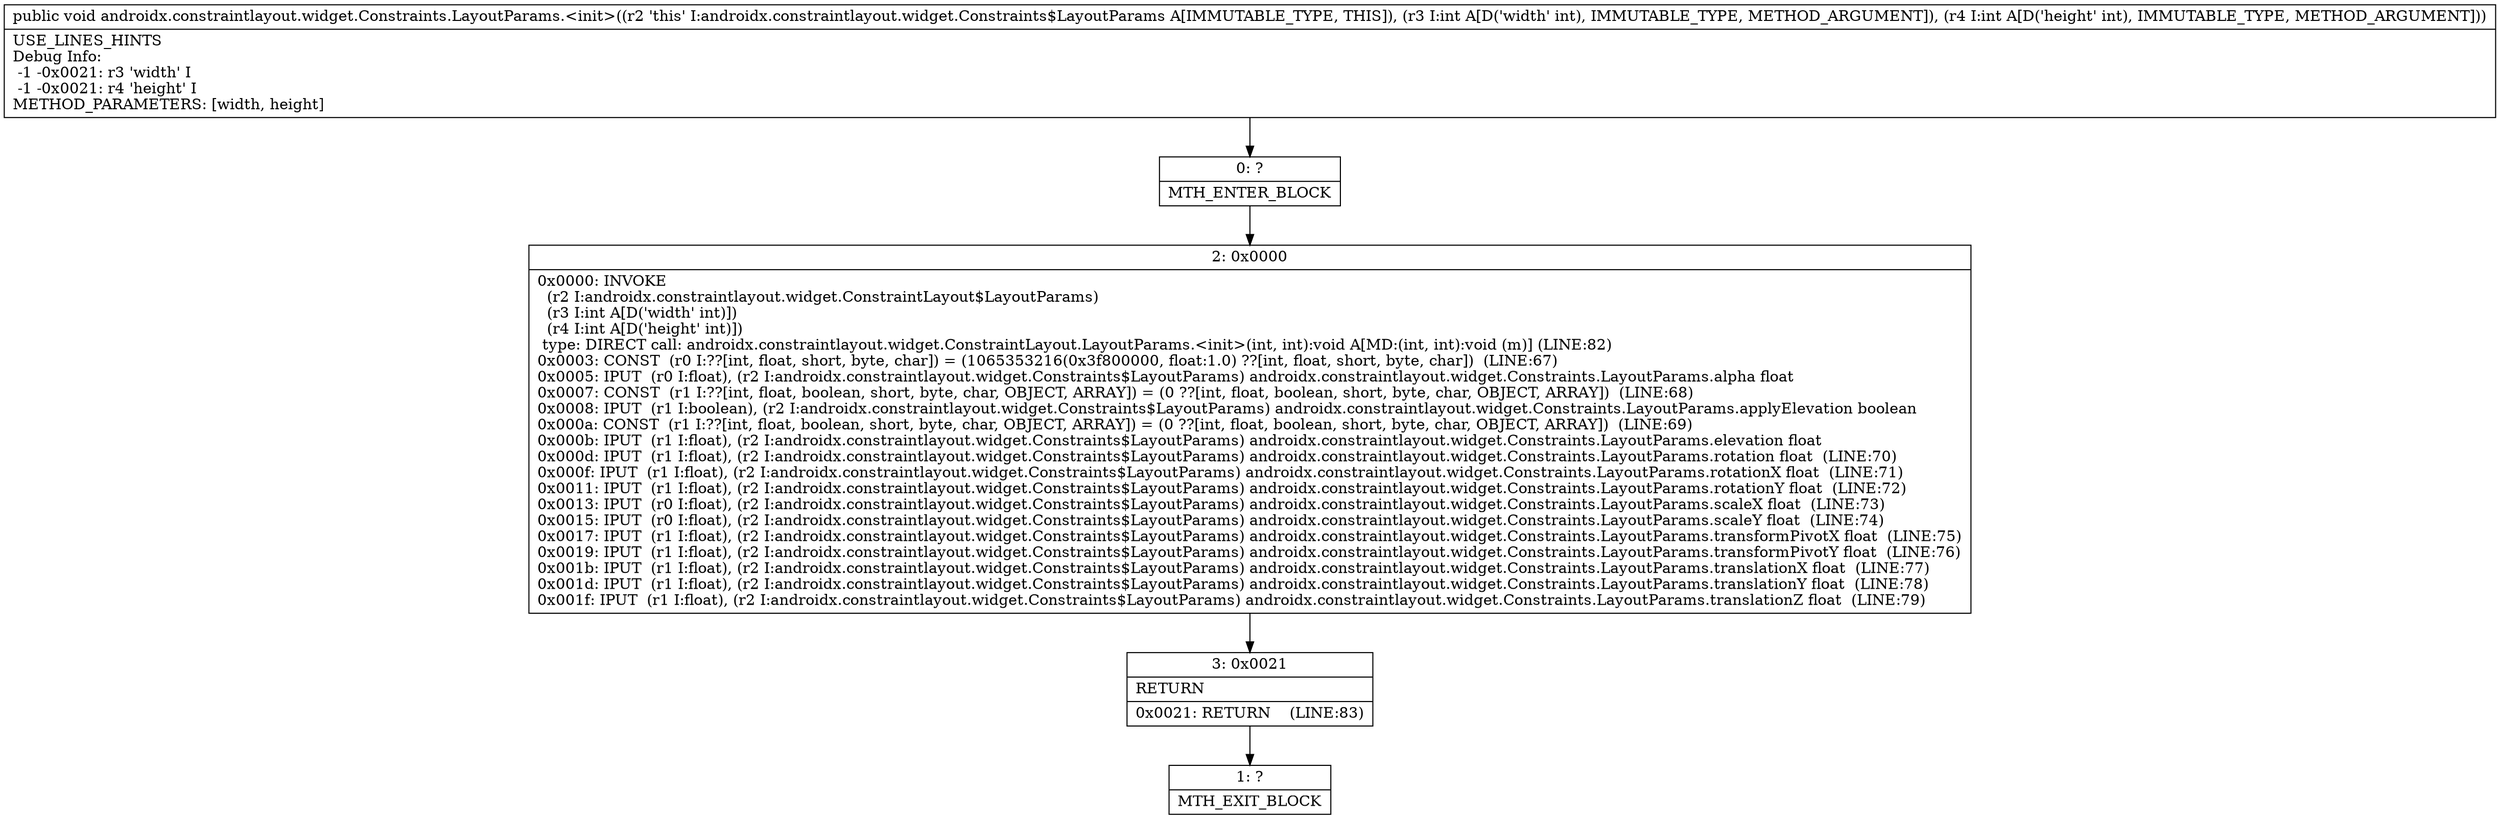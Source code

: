 digraph "CFG forandroidx.constraintlayout.widget.Constraints.LayoutParams.\<init\>(II)V" {
Node_0 [shape=record,label="{0\:\ ?|MTH_ENTER_BLOCK\l}"];
Node_2 [shape=record,label="{2\:\ 0x0000|0x0000: INVOKE  \l  (r2 I:androidx.constraintlayout.widget.ConstraintLayout$LayoutParams)\l  (r3 I:int A[D('width' int)])\l  (r4 I:int A[D('height' int)])\l type: DIRECT call: androidx.constraintlayout.widget.ConstraintLayout.LayoutParams.\<init\>(int, int):void A[MD:(int, int):void (m)] (LINE:82)\l0x0003: CONST  (r0 I:??[int, float, short, byte, char]) = (1065353216(0x3f800000, float:1.0) ??[int, float, short, byte, char])  (LINE:67)\l0x0005: IPUT  (r0 I:float), (r2 I:androidx.constraintlayout.widget.Constraints$LayoutParams) androidx.constraintlayout.widget.Constraints.LayoutParams.alpha float \l0x0007: CONST  (r1 I:??[int, float, boolean, short, byte, char, OBJECT, ARRAY]) = (0 ??[int, float, boolean, short, byte, char, OBJECT, ARRAY])  (LINE:68)\l0x0008: IPUT  (r1 I:boolean), (r2 I:androidx.constraintlayout.widget.Constraints$LayoutParams) androidx.constraintlayout.widget.Constraints.LayoutParams.applyElevation boolean \l0x000a: CONST  (r1 I:??[int, float, boolean, short, byte, char, OBJECT, ARRAY]) = (0 ??[int, float, boolean, short, byte, char, OBJECT, ARRAY])  (LINE:69)\l0x000b: IPUT  (r1 I:float), (r2 I:androidx.constraintlayout.widget.Constraints$LayoutParams) androidx.constraintlayout.widget.Constraints.LayoutParams.elevation float \l0x000d: IPUT  (r1 I:float), (r2 I:androidx.constraintlayout.widget.Constraints$LayoutParams) androidx.constraintlayout.widget.Constraints.LayoutParams.rotation float  (LINE:70)\l0x000f: IPUT  (r1 I:float), (r2 I:androidx.constraintlayout.widget.Constraints$LayoutParams) androidx.constraintlayout.widget.Constraints.LayoutParams.rotationX float  (LINE:71)\l0x0011: IPUT  (r1 I:float), (r2 I:androidx.constraintlayout.widget.Constraints$LayoutParams) androidx.constraintlayout.widget.Constraints.LayoutParams.rotationY float  (LINE:72)\l0x0013: IPUT  (r0 I:float), (r2 I:androidx.constraintlayout.widget.Constraints$LayoutParams) androidx.constraintlayout.widget.Constraints.LayoutParams.scaleX float  (LINE:73)\l0x0015: IPUT  (r0 I:float), (r2 I:androidx.constraintlayout.widget.Constraints$LayoutParams) androidx.constraintlayout.widget.Constraints.LayoutParams.scaleY float  (LINE:74)\l0x0017: IPUT  (r1 I:float), (r2 I:androidx.constraintlayout.widget.Constraints$LayoutParams) androidx.constraintlayout.widget.Constraints.LayoutParams.transformPivotX float  (LINE:75)\l0x0019: IPUT  (r1 I:float), (r2 I:androidx.constraintlayout.widget.Constraints$LayoutParams) androidx.constraintlayout.widget.Constraints.LayoutParams.transformPivotY float  (LINE:76)\l0x001b: IPUT  (r1 I:float), (r2 I:androidx.constraintlayout.widget.Constraints$LayoutParams) androidx.constraintlayout.widget.Constraints.LayoutParams.translationX float  (LINE:77)\l0x001d: IPUT  (r1 I:float), (r2 I:androidx.constraintlayout.widget.Constraints$LayoutParams) androidx.constraintlayout.widget.Constraints.LayoutParams.translationY float  (LINE:78)\l0x001f: IPUT  (r1 I:float), (r2 I:androidx.constraintlayout.widget.Constraints$LayoutParams) androidx.constraintlayout.widget.Constraints.LayoutParams.translationZ float  (LINE:79)\l}"];
Node_3 [shape=record,label="{3\:\ 0x0021|RETURN\l|0x0021: RETURN    (LINE:83)\l}"];
Node_1 [shape=record,label="{1\:\ ?|MTH_EXIT_BLOCK\l}"];
MethodNode[shape=record,label="{public void androidx.constraintlayout.widget.Constraints.LayoutParams.\<init\>((r2 'this' I:androidx.constraintlayout.widget.Constraints$LayoutParams A[IMMUTABLE_TYPE, THIS]), (r3 I:int A[D('width' int), IMMUTABLE_TYPE, METHOD_ARGUMENT]), (r4 I:int A[D('height' int), IMMUTABLE_TYPE, METHOD_ARGUMENT]))  | USE_LINES_HINTS\lDebug Info:\l  \-1 \-0x0021: r3 'width' I\l  \-1 \-0x0021: r4 'height' I\lMETHOD_PARAMETERS: [width, height]\l}"];
MethodNode -> Node_0;Node_0 -> Node_2;
Node_2 -> Node_3;
Node_3 -> Node_1;
}

